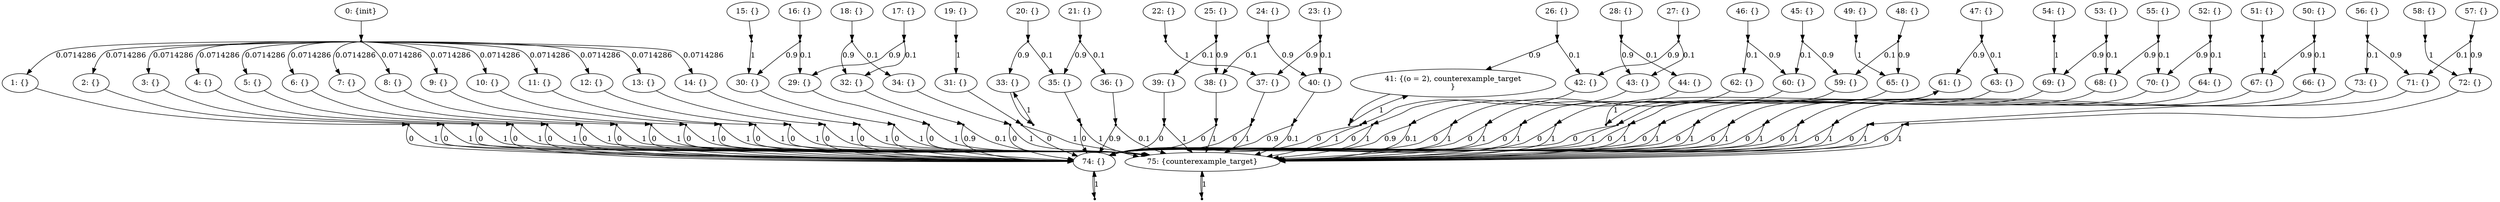 digraph model {
	0 [ label = "0: {init}" ];
	1 [ label = "1: {}" ];
	2 [ label = "2: {}" ];
	3 [ label = "3: {}" ];
	4 [ label = "4: {}" ];
	5 [ label = "5: {}" ];
	6 [ label = "6: {}" ];
	7 [ label = "7: {}" ];
	8 [ label = "8: {}" ];
	9 [ label = "9: {}" ];
	10 [ label = "10: {}" ];
	11 [ label = "11: {}" ];
	12 [ label = "12: {}" ];
	13 [ label = "13: {}" ];
	14 [ label = "14: {}" ];
	15 [ label = "15: {}" ];
	16 [ label = "16: {}" ];
	17 [ label = "17: {}" ];
	18 [ label = "18: {}" ];
	19 [ label = "19: {}" ];
	20 [ label = "20: {}" ];
	21 [ label = "21: {}" ];
	22 [ label = "22: {}" ];
	23 [ label = "23: {}" ];
	24 [ label = "24: {}" ];
	25 [ label = "25: {}" ];
	26 [ label = "26: {}" ];
	27 [ label = "27: {}" ];
	28 [ label = "28: {}" ];
	29 [ label = "29: {}" ];
	30 [ label = "30: {}" ];
	31 [ label = "31: {}" ];
	32 [ label = "32: {}" ];
	33 [ label = "33: {}" ];
	34 [ label = "34: {}" ];
	35 [ label = "35: {}" ];
	36 [ label = "36: {}" ];
	37 [ label = "37: {}" ];
	38 [ label = "38: {}" ];
	39 [ label = "39: {}" ];
	40 [ label = "40: {}" ];
	41 [ label = "41: {(o = 2), counterexample_target
}" ];
	42 [ label = "42: {}" ];
	43 [ label = "43: {}" ];
	44 [ label = "44: {}" ];
	45 [ label = "45: {}" ];
	46 [ label = "46: {}" ];
	47 [ label = "47: {}" ];
	48 [ label = "48: {}" ];
	49 [ label = "49: {}" ];
	50 [ label = "50: {}" ];
	51 [ label = "51: {}" ];
	52 [ label = "52: {}" ];
	53 [ label = "53: {}" ];
	54 [ label = "54: {}" ];
	55 [ label = "55: {}" ];
	56 [ label = "56: {}" ];
	57 [ label = "57: {}" ];
	58 [ label = "58: {}" ];
	59 [ label = "59: {}" ];
	60 [ label = "60: {}" ];
	61 [ label = "61: {}" ];
	62 [ label = "62: {}" ];
	63 [ label = "63: {}" ];
	64 [ label = "64: {}" ];
	65 [ label = "65: {}" ];
	66 [ label = "66: {}" ];
	67 [ label = "67: {}" ];
	68 [ label = "68: {}" ];
	69 [ label = "69: {}" ];
	70 [ label = "70: {}" ];
	71 [ label = "71: {}" ];
	72 [ label = "72: {}" ];
	73 [ label = "73: {}" ];
	74 [ label = "74: {}" ];
	75 [ label = "75: {counterexample_target}" ];
	"0c0" [shape = "point"];
	0 -> "0c0";
	"0c0" -> 1 [ label= "0.0714286" ];
	"0c0" -> 2 [ label= "0.0714286" ];
	"0c0" -> 3 [ label= "0.0714286" ];
	"0c0" -> 4 [ label= "0.0714286" ];
	"0c0" -> 5 [ label= "0.0714286" ];
	"0c0" -> 6 [ label= "0.0714286" ];
	"0c0" -> 7 [ label= "0.0714286" ];
	"0c0" -> 8 [ label= "0.0714286" ];
	"0c0" -> 9 [ label= "0.0714286" ];
	"0c0" -> 10 [ label= "0.0714286" ];
	"0c0" -> 11 [ label= "0.0714286" ];
	"0c0" -> 12 [ label= "0.0714286" ];
	"0c0" -> 13 [ label= "0.0714286" ];
	"0c0" -> 14 [ label= "0.0714286" ];
	"1c0" [shape = "point"];
	1 -> "1c0";
	"1c0" -> 74 [ label= "0" ];
	"1c0" -> 75 [ label= "1" ];
	"2c0" [shape = "point"];
	2 -> "2c0";
	"2c0" -> 74 [ label= "0" ];
	"2c0" -> 75 [ label= "1" ];
	"3c0" [shape = "point"];
	3 -> "3c0";
	"3c0" -> 74 [ label= "0" ];
	"3c0" -> 75 [ label= "1" ];
	"4c0" [shape = "point"];
	4 -> "4c0";
	"4c0" -> 74 [ label= "0" ];
	"4c0" -> 75 [ label= "1" ];
	"5c0" [shape = "point"];
	5 -> "5c0";
	"5c0" -> 74 [ label= "0" ];
	"5c0" -> 75 [ label= "1" ];
	"6c0" [shape = "point"];
	6 -> "6c0";
	"6c0" -> 74 [ label= "0" ];
	"6c0" -> 75 [ label= "1" ];
	"7c0" [shape = "point"];
	7 -> "7c0";
	"7c0" -> 74 [ label= "0" ];
	"7c0" -> 75 [ label= "1" ];
	"8c0" [shape = "point"];
	8 -> "8c0";
	"8c0" -> 74 [ label= "0" ];
	"8c0" -> 75 [ label= "1" ];
	"9c0" [shape = "point"];
	9 -> "9c0";
	"9c0" -> 74 [ label= "0" ];
	"9c0" -> 75 [ label= "1" ];
	"10c0" [shape = "point"];
	10 -> "10c0";
	"10c0" -> 74 [ label= "0" ];
	"10c0" -> 75 [ label= "1" ];
	"11c0" [shape = "point"];
	11 -> "11c0";
	"11c0" -> 74 [ label= "0" ];
	"11c0" -> 75 [ label= "1" ];
	"12c0" [shape = "point"];
	12 -> "12c0";
	"12c0" -> 74 [ label= "0" ];
	"12c0" -> 75 [ label= "1" ];
	"13c0" [shape = "point"];
	13 -> "13c0";
	"13c0" -> 74 [ label= "0" ];
	"13c0" -> 75 [ label= "1" ];
	"14c0" [shape = "point"];
	14 -> "14c0";
	"14c0" -> 74 [ label= "0" ];
	"14c0" -> 75 [ label= "1" ];
	"15c0" [shape = "point"];
	15 -> "15c0";
	"15c0" -> 30 [ label= "1" ];
	"16c0" [shape = "point"];
	16 -> "16c0";
	"16c0" -> 29 [ label= "0.1" ];
	"16c0" -> 30 [ label= "0.9" ];
	"17c0" [shape = "point"];
	17 -> "17c0";
	"17c0" -> 29 [ label= "0.9" ];
	"17c0" -> 32 [ label= "0.1" ];
	"18c0" [shape = "point"];
	18 -> "18c0";
	"18c0" -> 32 [ label= "0.9" ];
	"18c0" -> 34 [ label= "0.1" ];
	"19c0" [shape = "point"];
	19 -> "19c0";
	"19c0" -> 31 [ label= "1" ];
	"20c0" [shape = "point"];
	20 -> "20c0";
	"20c0" -> 33 [ label= "0.9" ];
	"20c0" -> 35 [ label= "0.1" ];
	"21c0" [shape = "point"];
	21 -> "21c0";
	"21c0" -> 35 [ label= "0.9" ];
	"21c0" -> 36 [ label= "0.1" ];
	"22c0" [shape = "point"];
	22 -> "22c0";
	"22c0" -> 37 [ label= "1" ];
	"23c0" [shape = "point"];
	23 -> "23c0";
	"23c0" -> 37 [ label= "0.9" ];
	"23c0" -> 40 [ label= "0.1" ];
	"24c0" [shape = "point"];
	24 -> "24c0";
	"24c0" -> 38 [ label= "0.1" ];
	"24c0" -> 40 [ label= "0.9" ];
	"25c0" [shape = "point"];
	25 -> "25c0";
	"25c0" -> 38 [ label= "0.9" ];
	"25c0" -> 39 [ label= "0.1" ];
	"26c0" [shape = "point"];
	26 -> "26c0";
	"26c0" -> 41 [ label= "0.9" ];
	"26c0" -> 42 [ label= "0.1" ];
	"27c0" [shape = "point"];
	27 -> "27c0";
	"27c0" -> 42 [ label= "0.9" ];
	"27c0" -> 43 [ label= "0.1" ];
	"28c0" [shape = "point"];
	28 -> "28c0";
	"28c0" -> 43 [ label= "0.9" ];
	"28c0" -> 44 [ label= "0.1" ];
	"29c0" [shape = "point"];
	29 -> "29c0";
	"29c0" -> 74 [ label= "0" ];
	"29c0" -> 75 [ label= "1" ];
	"30c0" [shape = "point"];
	30 -> "30c0";
	"30c0" -> 74 [ label= "0" ];
	"30c0" -> 75 [ label= "1" ];
	"31c0" [shape = "point"];
	31 -> "31c0";
	"31c0" -> 74 [ label= "0" ];
	"31c0" -> 75 [ label= "1" ];
	"32c0" [shape = "point"];
	32 -> "32c0";
	"32c0" -> 74 [ label= "0.9" ];
	"32c0" -> 75 [ label= "0.1" ];
	"33c0" [shape = "point"];
	33 -> "33c0";
	"33c0" -> 33 [ label= "1" ];
	"34c0" [shape = "point"];
	34 -> "34c0";
	"34c0" -> 74 [ label= "0" ];
	"34c0" -> 75 [ label= "1" ];
	"35c0" [shape = "point"];
	35 -> "35c0";
	"35c0" -> 74 [ label= "0" ];
	"35c0" -> 75 [ label= "1" ];
	"36c0" [shape = "point"];
	36 -> "36c0";
	"36c0" -> 74 [ label= "0.9" ];
	"36c0" -> 75 [ label= "0.1" ];
	"37c0" [shape = "point"];
	37 -> "37c0";
	"37c0" -> 74 [ label= "0" ];
	"37c0" -> 75 [ label= "1" ];
	"38c0" [shape = "point"];
	38 -> "38c0";
	"38c0" -> 74 [ label= "0" ];
	"38c0" -> 75 [ label= "1" ];
	"39c0" [shape = "point"];
	39 -> "39c0";
	"39c0" -> 74 [ label= "0" ];
	"39c0" -> 75 [ label= "1" ];
	"40c0" [shape = "point"];
	40 -> "40c0";
	"40c0" -> 74 [ label= "0.9" ];
	"40c0" -> 75 [ label= "0.1" ];
	"41c0" [shape = "point"];
	41 -> "41c0";
	"41c0" -> 41 [ label= "1" ];
	"42c0" [shape = "point"];
	42 -> "42c0";
	"42c0" -> 74 [ label= "0" ];
	"42c0" -> 75 [ label= "1" ];
	"43c0" [shape = "point"];
	43 -> "43c0";
	"43c0" -> 74 [ label= "0" ];
	"43c0" -> 75 [ label= "1" ];
	"44c0" [shape = "point"];
	44 -> "44c0";
	"44c0" -> 74 [ label= "0.9" ];
	"44c0" -> 75 [ label= "0.1" ];
	"45c0" [shape = "point"];
	45 -> "45c0";
	"45c0" -> 59 [ label= "0.9" ];
	"45c0" -> 60 [ label= "0.1" ];
	"46c0" [shape = "point"];
	46 -> "46c0";
	"46c0" -> 60 [ label= "0.9" ];
	"46c0" -> 62 [ label= "0.1" ];
	"47c0" [shape = "point"];
	47 -> "47c0";
	"47c0" -> 61 [ label= "0.9" ];
	"47c0" -> 63 [ label= "0.1" ];
	"48c0" [shape = "point"];
	48 -> "48c0";
	"48c0" -> 59 [ label= "0.1" ];
	"48c0" -> 65 [ label= "0.9" ];
	"49c0" [shape = "point"];
	49 -> "49c0";
	"49c0" -> 65 [ label= "1" ];
	"50c0" [shape = "point"];
	50 -> "50c0";
	"50c0" -> 66 [ label= "0.1" ];
	"50c0" -> 67 [ label= "0.9" ];
	"51c0" [shape = "point"];
	51 -> "51c0";
	"51c0" -> 67 [ label= "1" ];
	"52c0" [shape = "point"];
	52 -> "52c0";
	"52c0" -> 64 [ label= "0.1" ];
	"52c0" -> 70 [ label= "0.9" ];
	"53c0" [shape = "point"];
	53 -> "53c0";
	"53c0" -> 68 [ label= "0.1" ];
	"53c0" -> 69 [ label= "0.9" ];
	"54c0" [shape = "point"];
	54 -> "54c0";
	"54c0" -> 69 [ label= "1" ];
	"55c0" [shape = "point"];
	55 -> "55c0";
	"55c0" -> 68 [ label= "0.9" ];
	"55c0" -> 70 [ label= "0.1" ];
	"56c0" [shape = "point"];
	56 -> "56c0";
	"56c0" -> 71 [ label= "0.9" ];
	"56c0" -> 73 [ label= "0.1" ];
	"57c0" [shape = "point"];
	57 -> "57c0";
	"57c0" -> 71 [ label= "0.1" ];
	"57c0" -> 72 [ label= "0.9" ];
	"58c0" [shape = "point"];
	58 -> "58c0";
	"58c0" -> 72 [ label= "1" ];
	"59c0" [shape = "point"];
	59 -> "59c0";
	"59c0" -> 74 [ label= "0" ];
	"59c0" -> 75 [ label= "1" ];
	"60c0" [shape = "point"];
	60 -> "60c0";
	"60c0" -> 74 [ label= "0" ];
	"60c0" -> 75 [ label= "1" ];
	"61c0" [shape = "point"];
	61 -> "61c0";
	"61c0" -> 61 [ label= "1" ];
	"62c0" [shape = "point"];
	62 -> "62c0";
	"62c0" -> 74 [ label= "0" ];
	"62c0" -> 75 [ label= "1" ];
	"63c0" [shape = "point"];
	63 -> "63c0";
	"63c0" -> 74 [ label= "0" ];
	"63c0" -> 75 [ label= "1" ];
	"64c0" [shape = "point"];
	64 -> "64c0";
	"64c0" -> 74 [ label= "0" ];
	"64c0" -> 75 [ label= "1" ];
	"65c0" [shape = "point"];
	65 -> "65c0";
	"65c0" -> 74 [ label= "0" ];
	"65c0" -> 75 [ label= "1" ];
	"66c0" [shape = "point"];
	66 -> "66c0";
	"66c0" -> 74 [ label= "0" ];
	"66c0" -> 75 [ label= "1" ];
	"67c0" [shape = "point"];
	67 -> "67c0";
	"67c0" -> 74 [ label= "0" ];
	"67c0" -> 75 [ label= "1" ];
	"68c0" [shape = "point"];
	68 -> "68c0";
	"68c0" -> 74 [ label= "0" ];
	"68c0" -> 75 [ label= "1" ];
	"69c0" [shape = "point"];
	69 -> "69c0";
	"69c0" -> 74 [ label= "0" ];
	"69c0" -> 75 [ label= "1" ];
	"70c0" [shape = "point"];
	70 -> "70c0";
	"70c0" -> 74 [ label= "0" ];
	"70c0" -> 75 [ label= "1" ];
	"71c0" [shape = "point"];
	71 -> "71c0";
	"71c0" -> 74 [ label= "0" ];
	"71c0" -> 75 [ label= "1" ];
	"72c0" [shape = "point"];
	72 -> "72c0";
	"72c0" -> 74 [ label= "0" ];
	"72c0" -> 75 [ label= "1" ];
	"73c0" [shape = "point"];
	73 -> "73c0";
	"73c0" -> 74 [ label= "0" ];
	"73c0" -> 75 [ label= "1" ];
	"74c0" [shape = "point"];
	74 -> "74c0";
	"74c0" -> 74 [ label= "1" ];
	"75c0" [shape = "point"];
	75 -> "75c0";
	"75c0" -> 75 [ label= "1" ];
}
